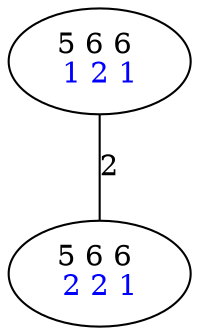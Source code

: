 graph G {
	0 [label=<5 6 6 <BR/> <FONT COLOR="BLUE">1 2 1 </FONT>>];
	1 [label=<5 6 6 <BR/> <FONT COLOR="BLUE">2 2 1 </FONT>>];
	0 -- 1 [label="2"];
}